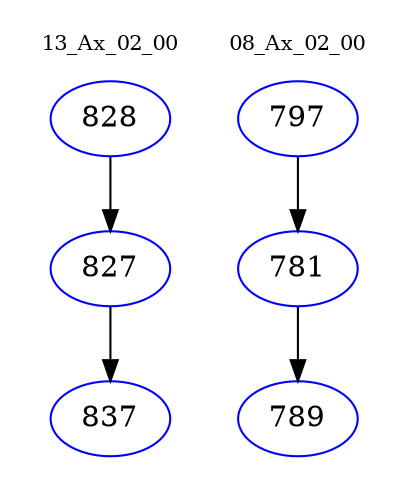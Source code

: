 digraph{
subgraph cluster_0 {
color = white
label = "13_Ax_02_00";
fontsize=10;
T0_828 [label="828", color="blue"]
T0_828 -> T0_827 [color="black"]
T0_827 [label="827", color="blue"]
T0_827 -> T0_837 [color="black"]
T0_837 [label="837", color="blue"]
}
subgraph cluster_1 {
color = white
label = "08_Ax_02_00";
fontsize=10;
T1_797 [label="797", color="blue"]
T1_797 -> T1_781 [color="black"]
T1_781 [label="781", color="blue"]
T1_781 -> T1_789 [color="black"]
T1_789 [label="789", color="blue"]
}
}
